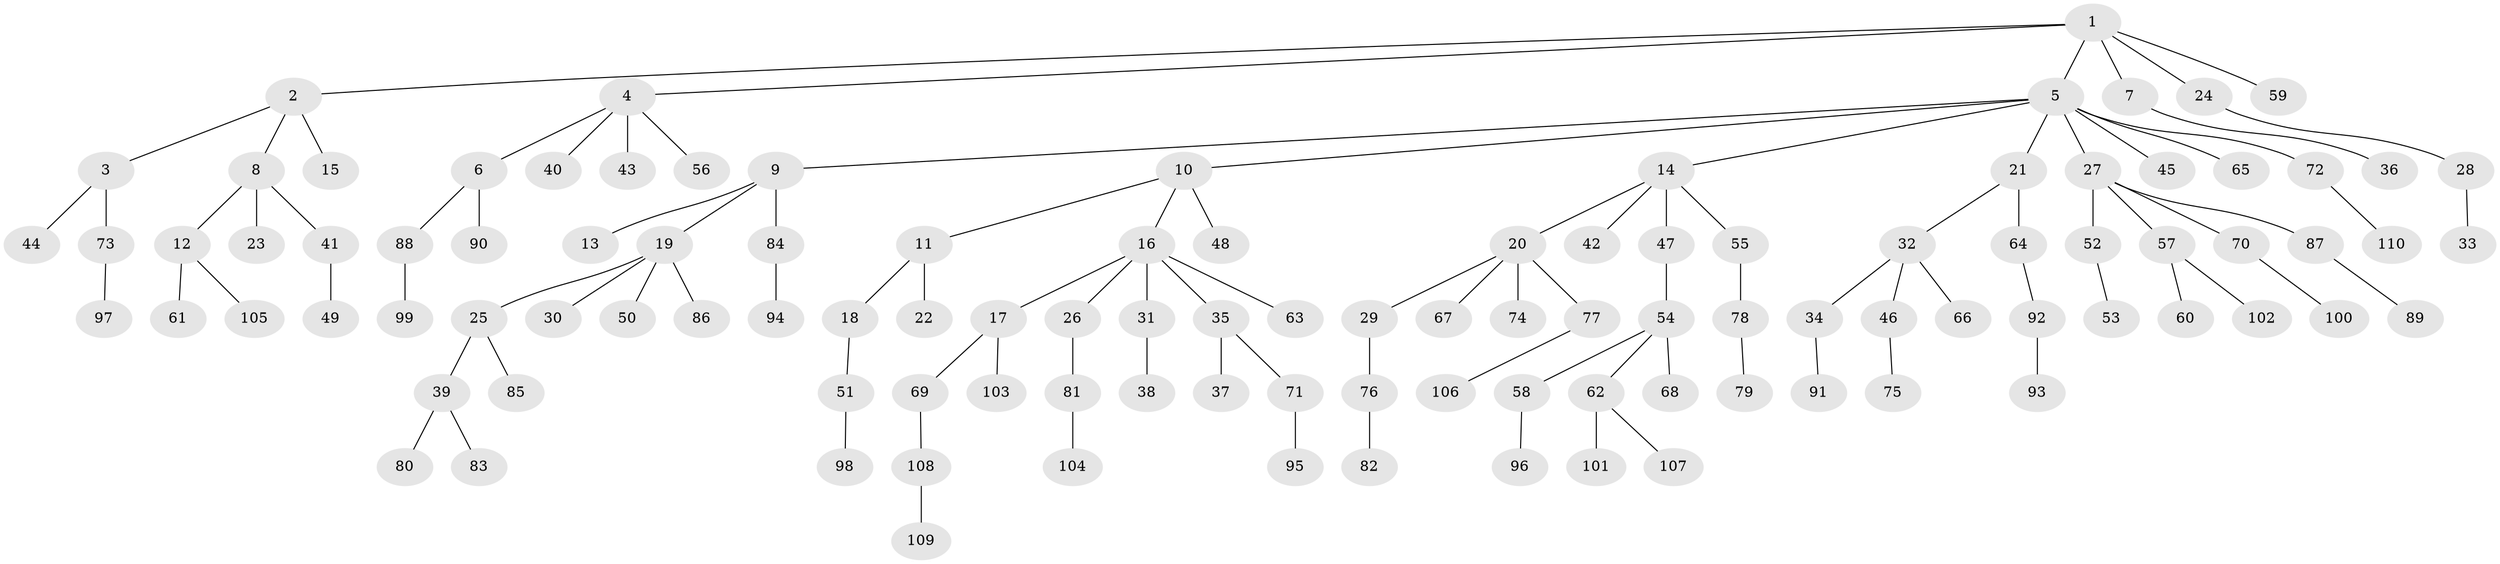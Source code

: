 // coarse degree distribution, {8: 0.02702702702702703, 2: 0.14864864864864866, 4: 0.04054054054054054, 3: 0.10810810810810811, 1: 0.6081081081081081, 5: 0.04054054054054054, 6: 0.02702702702702703}
// Generated by graph-tools (version 1.1) at 2025/42/03/06/25 10:42:05]
// undirected, 110 vertices, 109 edges
graph export_dot {
graph [start="1"]
  node [color=gray90,style=filled];
  1;
  2;
  3;
  4;
  5;
  6;
  7;
  8;
  9;
  10;
  11;
  12;
  13;
  14;
  15;
  16;
  17;
  18;
  19;
  20;
  21;
  22;
  23;
  24;
  25;
  26;
  27;
  28;
  29;
  30;
  31;
  32;
  33;
  34;
  35;
  36;
  37;
  38;
  39;
  40;
  41;
  42;
  43;
  44;
  45;
  46;
  47;
  48;
  49;
  50;
  51;
  52;
  53;
  54;
  55;
  56;
  57;
  58;
  59;
  60;
  61;
  62;
  63;
  64;
  65;
  66;
  67;
  68;
  69;
  70;
  71;
  72;
  73;
  74;
  75;
  76;
  77;
  78;
  79;
  80;
  81;
  82;
  83;
  84;
  85;
  86;
  87;
  88;
  89;
  90;
  91;
  92;
  93;
  94;
  95;
  96;
  97;
  98;
  99;
  100;
  101;
  102;
  103;
  104;
  105;
  106;
  107;
  108;
  109;
  110;
  1 -- 2;
  1 -- 4;
  1 -- 5;
  1 -- 7;
  1 -- 24;
  1 -- 59;
  2 -- 3;
  2 -- 8;
  2 -- 15;
  3 -- 44;
  3 -- 73;
  4 -- 6;
  4 -- 40;
  4 -- 43;
  4 -- 56;
  5 -- 9;
  5 -- 10;
  5 -- 14;
  5 -- 21;
  5 -- 27;
  5 -- 45;
  5 -- 65;
  5 -- 72;
  6 -- 88;
  6 -- 90;
  7 -- 36;
  8 -- 12;
  8 -- 23;
  8 -- 41;
  9 -- 13;
  9 -- 19;
  9 -- 84;
  10 -- 11;
  10 -- 16;
  10 -- 48;
  11 -- 18;
  11 -- 22;
  12 -- 61;
  12 -- 105;
  14 -- 20;
  14 -- 42;
  14 -- 47;
  14 -- 55;
  16 -- 17;
  16 -- 26;
  16 -- 31;
  16 -- 35;
  16 -- 63;
  17 -- 69;
  17 -- 103;
  18 -- 51;
  19 -- 25;
  19 -- 30;
  19 -- 50;
  19 -- 86;
  20 -- 29;
  20 -- 67;
  20 -- 74;
  20 -- 77;
  21 -- 32;
  21 -- 64;
  24 -- 28;
  25 -- 39;
  25 -- 85;
  26 -- 81;
  27 -- 52;
  27 -- 57;
  27 -- 70;
  27 -- 87;
  28 -- 33;
  29 -- 76;
  31 -- 38;
  32 -- 34;
  32 -- 46;
  32 -- 66;
  34 -- 91;
  35 -- 37;
  35 -- 71;
  39 -- 80;
  39 -- 83;
  41 -- 49;
  46 -- 75;
  47 -- 54;
  51 -- 98;
  52 -- 53;
  54 -- 58;
  54 -- 62;
  54 -- 68;
  55 -- 78;
  57 -- 60;
  57 -- 102;
  58 -- 96;
  62 -- 101;
  62 -- 107;
  64 -- 92;
  69 -- 108;
  70 -- 100;
  71 -- 95;
  72 -- 110;
  73 -- 97;
  76 -- 82;
  77 -- 106;
  78 -- 79;
  81 -- 104;
  84 -- 94;
  87 -- 89;
  88 -- 99;
  92 -- 93;
  108 -- 109;
}
